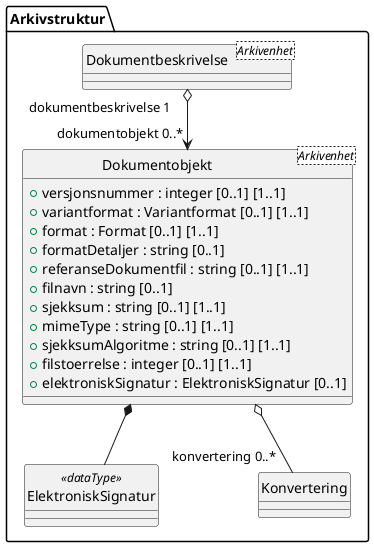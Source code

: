 @startuml
skinparam nodesep 100
hide circle
class Arkivstruktur.Dokumentobjekt <Arkivenhet> {
  +versjonsnummer : integer [0..1] [1..1]
  +variantformat : Variantformat [0..1] [1..1]
  +format : Format [0..1] [1..1]
  +formatDetaljer : string [0..1]
  +referanseDokumentfil : string [0..1] [1..1]
  +filnavn : string [0..1]
  +sjekksum : string [0..1] [1..1]
  +mimeType : string [0..1] [1..1]
  +sjekksumAlgoritme : string [0..1] [1..1]
  +filstoerrelse : integer [0..1] [1..1]
  +elektroniskSignatur : ElektroniskSignatur [0..1]
}
class Arkivstruktur.Dokumentbeskrivelse <Arkivenhet> {
}
Arkivstruktur.Dokumentbeskrivelse "dokumentbeskrivelse 1" o--> "dokumentobjekt 0..*" Arkivstruktur.Dokumentobjekt
class Arkivstruktur.ElektroniskSignatur <<dataType>> {
}
Arkivstruktur.Dokumentobjekt *-- Arkivstruktur.ElektroniskSignatur
class Arkivstruktur.Konvertering {
}
Arkivstruktur.Dokumentobjekt o-- "konvertering 0..*" Arkivstruktur.Konvertering
@enduml
